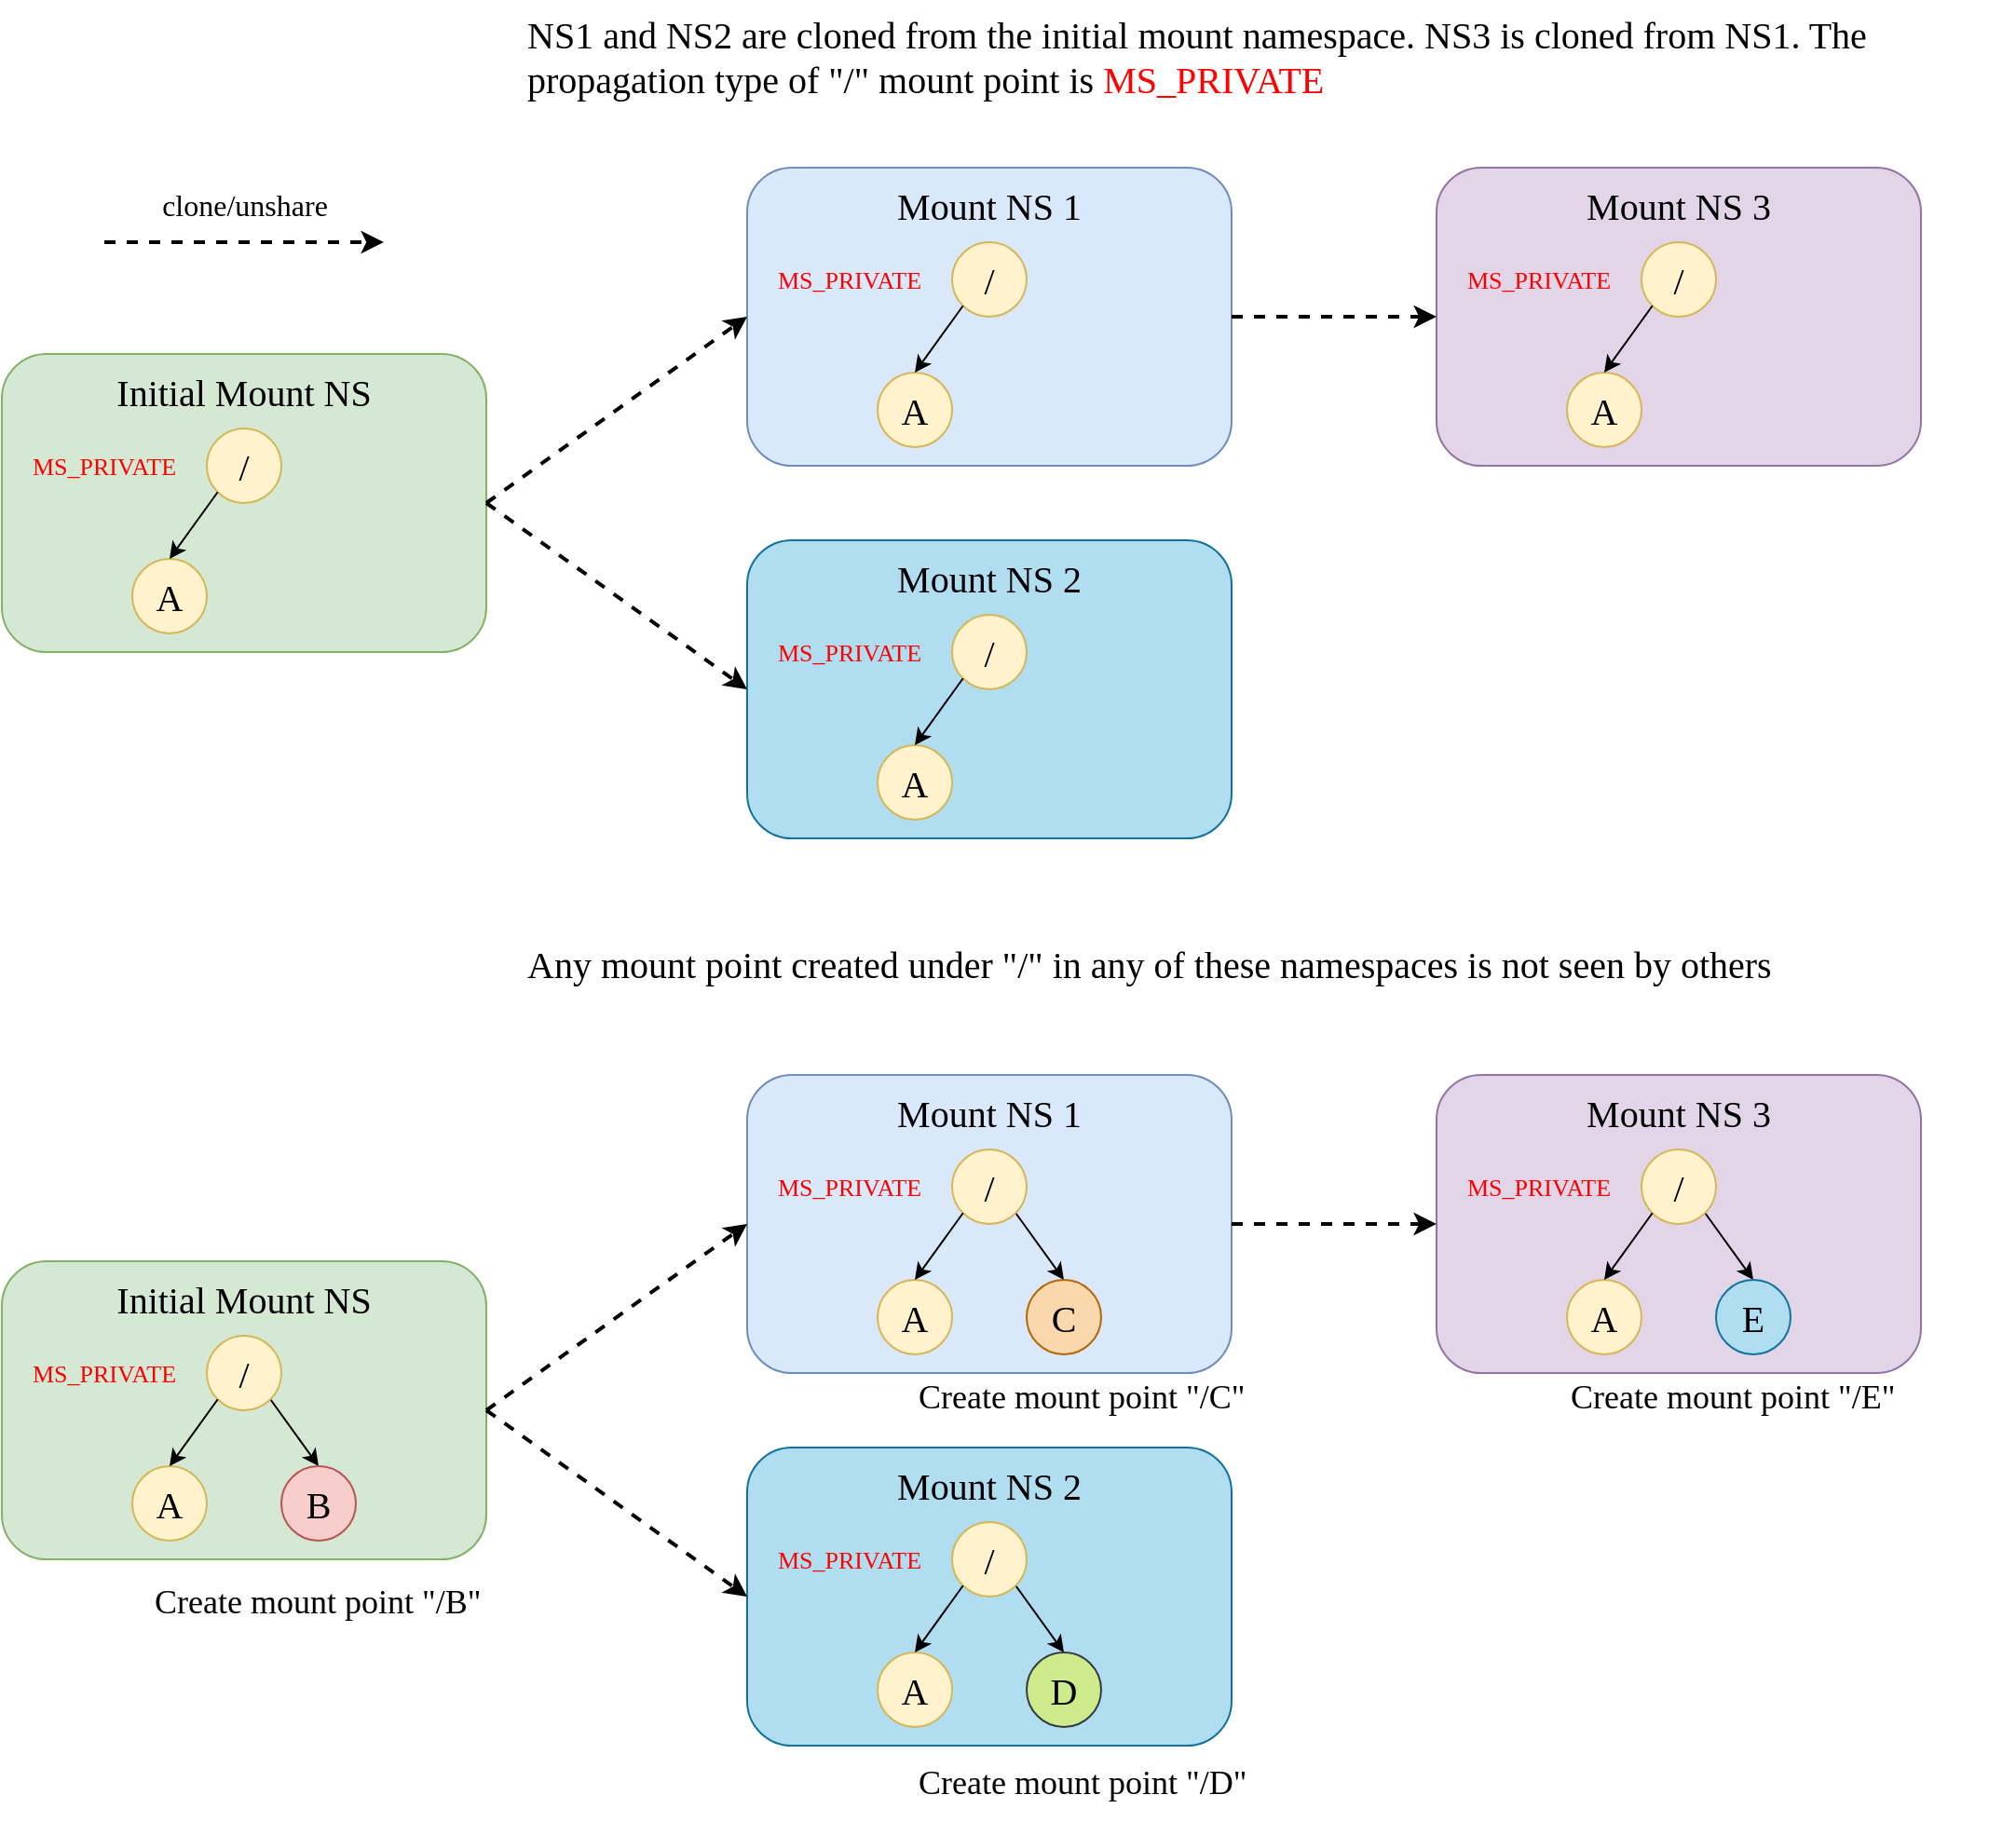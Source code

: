 <mxfile version="13.11.0" type="device"><diagram id="vsyCpUmFYyOn5HXznK9Y" name="Page-1"><mxGraphModel dx="1694" dy="2156" grid="1" gridSize="10" guides="1" tooltips="1" connect="1" arrows="1" fold="1" page="1" pageScale="1" pageWidth="850" pageHeight="1100" math="0" shadow="0"><root><mxCell id="0"/><mxCell id="1" parent="0"/><mxCell id="TiTzy4yh6e9hHp6rufc7-8" value="" style="endArrow=classic;html=1;strokeWidth=2;dashed=1;" parent="1" edge="1"><mxGeometry width="50" height="50" relative="1" as="geometry"><mxPoint x="115" y="60" as="sourcePoint"/><mxPoint x="265" y="60" as="targetPoint"/></mxGeometry></mxCell><mxCell id="TiTzy4yh6e9hHp6rufc7-9" value="&lt;font style=&quot;font-size: 16px&quot; face=&quot;Comic Sans MS&quot;&gt;clone/unshare&lt;/font&gt;" style="edgeLabel;html=1;align=center;verticalAlign=middle;resizable=0;points=[];" parent="TiTzy4yh6e9hHp6rufc7-8" vertex="1" connectable="0"><mxGeometry x="-0.309" y="3" relative="1" as="geometry"><mxPoint x="23" y="-17" as="offset"/></mxGeometry></mxCell><mxCell id="TiTzy4yh6e9hHp6rufc7-10" value="" style="group" parent="1" vertex="1" connectable="0"><mxGeometry x="60" y="120" width="260" height="160" as="geometry"/></mxCell><mxCell id="TiTzy4yh6e9hHp6rufc7-1" value="" style="rounded=1;whiteSpace=wrap;html=1;fillColor=#d5e8d4;strokeColor=#82b366;" parent="TiTzy4yh6e9hHp6rufc7-10" vertex="1"><mxGeometry width="260" height="160" as="geometry"/></mxCell><mxCell id="TiTzy4yh6e9hHp6rufc7-2" value="&lt;font style=&quot;font-size: 20px&quot; face=&quot;Comic Sans MS&quot;&gt;Initial Mount NS&lt;/font&gt;" style="text;html=1;strokeColor=none;fillColor=none;align=center;verticalAlign=middle;whiteSpace=wrap;rounded=0;" parent="TiTzy4yh6e9hHp6rufc7-10" vertex="1"><mxGeometry x="40" y="10" width="180" height="20" as="geometry"/></mxCell><mxCell id="TiTzy4yh6e9hHp6rufc7-4" value="&lt;font style=&quot;font-size: 20px&quot; face=&quot;Comic Sans MS&quot;&gt;/&lt;/font&gt;" style="ellipse;whiteSpace=wrap;html=1;aspect=fixed;fillColor=#fff2cc;strokeColor=#d6b656;" parent="TiTzy4yh6e9hHp6rufc7-10" vertex="1"><mxGeometry x="110" y="40" width="40" height="40" as="geometry"/></mxCell><mxCell id="TiTzy4yh6e9hHp6rufc7-5" value="&lt;font style=&quot;font-size: 20px&quot; face=&quot;Comic Sans MS&quot;&gt;A&lt;/font&gt;" style="ellipse;whiteSpace=wrap;html=1;aspect=fixed;fillColor=#fff2cc;strokeColor=#d6b656;" parent="TiTzy4yh6e9hHp6rufc7-10" vertex="1"><mxGeometry x="70" y="110" width="40" height="40" as="geometry"/></mxCell><mxCell id="TiTzy4yh6e9hHp6rufc7-6" style="rounded=0;orthogonalLoop=1;jettySize=auto;html=1;exitX=0;exitY=1;exitDx=0;exitDy=0;entryX=0.5;entryY=0;entryDx=0;entryDy=0;" parent="TiTzy4yh6e9hHp6rufc7-10" source="TiTzy4yh6e9hHp6rufc7-4" target="TiTzy4yh6e9hHp6rufc7-5" edge="1"><mxGeometry relative="1" as="geometry"/></mxCell><mxCell id="TiTzy4yh6e9hHp6rufc7-7" value="&lt;font style=&quot;font-size: 13px&quot; face=&quot;Comic Sans MS&quot; color=&quot;#ff0000&quot;&gt;MS_PRIVATE&lt;/font&gt;" style="text;html=1;strokeColor=none;fillColor=none;align=center;verticalAlign=middle;whiteSpace=wrap;rounded=0;" parent="TiTzy4yh6e9hHp6rufc7-10" vertex="1"><mxGeometry y="50" width="110" height="20" as="geometry"/></mxCell><mxCell id="TiTzy4yh6e9hHp6rufc7-11" value="" style="group" parent="1" vertex="1" connectable="0"><mxGeometry x="460" y="20" width="260" height="160" as="geometry"/></mxCell><mxCell id="TiTzy4yh6e9hHp6rufc7-12" value="" style="rounded=1;whiteSpace=wrap;html=1;fillColor=#dae8fc;strokeColor=#6c8ebf;" parent="TiTzy4yh6e9hHp6rufc7-11" vertex="1"><mxGeometry width="260" height="160" as="geometry"/></mxCell><mxCell id="TiTzy4yh6e9hHp6rufc7-13" value="&lt;font style=&quot;font-size: 20px&quot; face=&quot;Comic Sans MS&quot;&gt;Mount NS 1&lt;/font&gt;" style="text;html=1;strokeColor=none;fillColor=none;align=center;verticalAlign=middle;whiteSpace=wrap;rounded=0;" parent="TiTzy4yh6e9hHp6rufc7-11" vertex="1"><mxGeometry x="40" y="10" width="180" height="20" as="geometry"/></mxCell><mxCell id="TiTzy4yh6e9hHp6rufc7-14" value="&lt;font style=&quot;font-size: 20px&quot; face=&quot;Comic Sans MS&quot;&gt;/&lt;/font&gt;" style="ellipse;whiteSpace=wrap;html=1;aspect=fixed;fillColor=#fff2cc;strokeColor=#d6b656;" parent="TiTzy4yh6e9hHp6rufc7-11" vertex="1"><mxGeometry x="110" y="40" width="40" height="40" as="geometry"/></mxCell><mxCell id="TiTzy4yh6e9hHp6rufc7-15" value="&lt;font style=&quot;font-size: 20px&quot; face=&quot;Comic Sans MS&quot;&gt;A&lt;/font&gt;" style="ellipse;whiteSpace=wrap;html=1;aspect=fixed;fillColor=#fff2cc;strokeColor=#d6b656;" parent="TiTzy4yh6e9hHp6rufc7-11" vertex="1"><mxGeometry x="70" y="110" width="40" height="40" as="geometry"/></mxCell><mxCell id="TiTzy4yh6e9hHp6rufc7-16" style="rounded=0;orthogonalLoop=1;jettySize=auto;html=1;exitX=0;exitY=1;exitDx=0;exitDy=0;entryX=0.5;entryY=0;entryDx=0;entryDy=0;" parent="TiTzy4yh6e9hHp6rufc7-11" source="TiTzy4yh6e9hHp6rufc7-14" target="TiTzy4yh6e9hHp6rufc7-15" edge="1"><mxGeometry relative="1" as="geometry"/></mxCell><mxCell id="TiTzy4yh6e9hHp6rufc7-17" value="&lt;font style=&quot;font-size: 13px&quot; face=&quot;Comic Sans MS&quot; color=&quot;#ff0000&quot;&gt;MS_PRIVATE&lt;/font&gt;" style="text;html=1;strokeColor=none;fillColor=none;align=center;verticalAlign=middle;whiteSpace=wrap;rounded=0;" parent="TiTzy4yh6e9hHp6rufc7-11" vertex="1"><mxGeometry y="50" width="110" height="20" as="geometry"/></mxCell><mxCell id="TiTzy4yh6e9hHp6rufc7-18" style="edgeStyle=none;rounded=0;orthogonalLoop=1;jettySize=auto;html=1;exitX=1;exitY=0.5;exitDx=0;exitDy=0;entryX=0;entryY=0.5;entryDx=0;entryDy=0;dashed=1;strokeWidth=2;" parent="1" source="TiTzy4yh6e9hHp6rufc7-1" target="TiTzy4yh6e9hHp6rufc7-12" edge="1"><mxGeometry relative="1" as="geometry"/></mxCell><mxCell id="TiTzy4yh6e9hHp6rufc7-19" value="" style="group" parent="1" vertex="1" connectable="0"><mxGeometry x="460" y="220" width="260" height="160" as="geometry"/></mxCell><mxCell id="TiTzy4yh6e9hHp6rufc7-20" value="" style="rounded=1;whiteSpace=wrap;html=1;fillColor=#b1ddf0;strokeColor=#10739e;" parent="TiTzy4yh6e9hHp6rufc7-19" vertex="1"><mxGeometry width="260" height="160" as="geometry"/></mxCell><mxCell id="TiTzy4yh6e9hHp6rufc7-21" value="&lt;font style=&quot;font-size: 20px&quot; face=&quot;Comic Sans MS&quot;&gt;Mount NS 2&lt;/font&gt;" style="text;html=1;strokeColor=none;fillColor=none;align=center;verticalAlign=middle;whiteSpace=wrap;rounded=0;" parent="TiTzy4yh6e9hHp6rufc7-19" vertex="1"><mxGeometry x="40" y="10" width="180" height="20" as="geometry"/></mxCell><mxCell id="TiTzy4yh6e9hHp6rufc7-22" value="&lt;font style=&quot;font-size: 20px&quot; face=&quot;Comic Sans MS&quot;&gt;/&lt;/font&gt;" style="ellipse;whiteSpace=wrap;html=1;aspect=fixed;fillColor=#fff2cc;strokeColor=#d6b656;" parent="TiTzy4yh6e9hHp6rufc7-19" vertex="1"><mxGeometry x="110" y="40" width="40" height="40" as="geometry"/></mxCell><mxCell id="TiTzy4yh6e9hHp6rufc7-23" value="&lt;font style=&quot;font-size: 20px&quot; face=&quot;Comic Sans MS&quot;&gt;A&lt;/font&gt;" style="ellipse;whiteSpace=wrap;html=1;aspect=fixed;fillColor=#fff2cc;strokeColor=#d6b656;" parent="TiTzy4yh6e9hHp6rufc7-19" vertex="1"><mxGeometry x="70" y="110" width="40" height="40" as="geometry"/></mxCell><mxCell id="TiTzy4yh6e9hHp6rufc7-24" style="rounded=0;orthogonalLoop=1;jettySize=auto;html=1;exitX=0;exitY=1;exitDx=0;exitDy=0;entryX=0.5;entryY=0;entryDx=0;entryDy=0;" parent="TiTzy4yh6e9hHp6rufc7-19" source="TiTzy4yh6e9hHp6rufc7-22" target="TiTzy4yh6e9hHp6rufc7-23" edge="1"><mxGeometry relative="1" as="geometry"/></mxCell><mxCell id="TiTzy4yh6e9hHp6rufc7-25" value="&lt;span style=&quot;color: rgb(255 , 0 , 0) ; font-family: &amp;#34;comic sans ms&amp;#34; ; font-size: 13px&quot;&gt;MS_PRIVATE&lt;/span&gt;" style="text;html=1;strokeColor=none;fillColor=none;align=center;verticalAlign=middle;whiteSpace=wrap;rounded=0;" parent="TiTzy4yh6e9hHp6rufc7-19" vertex="1"><mxGeometry y="50" width="110" height="20" as="geometry"/></mxCell><mxCell id="TiTzy4yh6e9hHp6rufc7-26" style="edgeStyle=none;rounded=0;orthogonalLoop=1;jettySize=auto;html=1;exitX=1;exitY=0.5;exitDx=0;exitDy=0;entryX=0;entryY=0.5;entryDx=0;entryDy=0;dashed=1;strokeWidth=2;" parent="1" source="TiTzy4yh6e9hHp6rufc7-1" target="TiTzy4yh6e9hHp6rufc7-20" edge="1"><mxGeometry relative="1" as="geometry"/></mxCell><mxCell id="TiTzy4yh6e9hHp6rufc7-27" value="" style="group" parent="1" vertex="1" connectable="0"><mxGeometry x="830" y="20" width="260" height="160" as="geometry"/></mxCell><mxCell id="TiTzy4yh6e9hHp6rufc7-28" value="" style="rounded=1;whiteSpace=wrap;html=1;fillColor=#e1d5e7;strokeColor=#9673a6;" parent="TiTzy4yh6e9hHp6rufc7-27" vertex="1"><mxGeometry width="260" height="160" as="geometry"/></mxCell><mxCell id="TiTzy4yh6e9hHp6rufc7-29" value="&lt;font style=&quot;font-size: 20px&quot; face=&quot;Comic Sans MS&quot;&gt;Mount NS 3&lt;/font&gt;" style="text;html=1;strokeColor=none;fillColor=none;align=center;verticalAlign=middle;whiteSpace=wrap;rounded=0;" parent="TiTzy4yh6e9hHp6rufc7-27" vertex="1"><mxGeometry x="40" y="10" width="180" height="20" as="geometry"/></mxCell><mxCell id="TiTzy4yh6e9hHp6rufc7-30" value="&lt;font style=&quot;font-size: 20px&quot; face=&quot;Comic Sans MS&quot;&gt;/&lt;/font&gt;" style="ellipse;whiteSpace=wrap;html=1;aspect=fixed;fillColor=#fff2cc;strokeColor=#d6b656;" parent="TiTzy4yh6e9hHp6rufc7-27" vertex="1"><mxGeometry x="110" y="40" width="40" height="40" as="geometry"/></mxCell><mxCell id="TiTzy4yh6e9hHp6rufc7-31" value="&lt;font style=&quot;font-size: 20px&quot; face=&quot;Comic Sans MS&quot;&gt;A&lt;/font&gt;" style="ellipse;whiteSpace=wrap;html=1;aspect=fixed;fillColor=#fff2cc;strokeColor=#d6b656;" parent="TiTzy4yh6e9hHp6rufc7-27" vertex="1"><mxGeometry x="70" y="110" width="40" height="40" as="geometry"/></mxCell><mxCell id="TiTzy4yh6e9hHp6rufc7-32" style="rounded=0;orthogonalLoop=1;jettySize=auto;html=1;exitX=0;exitY=1;exitDx=0;exitDy=0;entryX=0.5;entryY=0;entryDx=0;entryDy=0;" parent="TiTzy4yh6e9hHp6rufc7-27" source="TiTzy4yh6e9hHp6rufc7-30" target="TiTzy4yh6e9hHp6rufc7-31" edge="1"><mxGeometry relative="1" as="geometry"/></mxCell><mxCell id="TiTzy4yh6e9hHp6rufc7-33" value="&lt;span style=&quot;color: rgb(255 , 0 , 0) ; font-family: &amp;#34;comic sans ms&amp;#34; ; font-size: 13px&quot;&gt;MS_PRIVATE&lt;/span&gt;" style="text;html=1;strokeColor=none;fillColor=none;align=center;verticalAlign=middle;whiteSpace=wrap;rounded=0;" parent="TiTzy4yh6e9hHp6rufc7-27" vertex="1"><mxGeometry y="50" width="110" height="20" as="geometry"/></mxCell><mxCell id="TiTzy4yh6e9hHp6rufc7-34" style="edgeStyle=none;rounded=0;orthogonalLoop=1;jettySize=auto;html=1;exitX=1;exitY=0.5;exitDx=0;exitDy=0;dashed=1;strokeWidth=2;" parent="1" source="TiTzy4yh6e9hHp6rufc7-12" target="TiTzy4yh6e9hHp6rufc7-28" edge="1"><mxGeometry relative="1" as="geometry"/></mxCell><mxCell id="TiTzy4yh6e9hHp6rufc7-35" value="&lt;font style=&quot;font-size: 20px&quot; face=&quot;Comic Sans MS&quot;&gt;NS1 and NS2 are cloned from the initial mount namespace. NS3 is cloned from NS1. The propagation type of &quot;/&quot; mount point is &lt;font color=&quot;#ff0000&quot;&gt;MS_PRIVATE&lt;br&gt;&lt;/font&gt;&lt;/font&gt;" style="text;html=1;strokeColor=none;fillColor=none;align=left;verticalAlign=middle;whiteSpace=wrap;rounded=0;" parent="1" vertex="1"><mxGeometry x="340" y="-70" width="790" height="60" as="geometry"/></mxCell><mxCell id="TiTzy4yh6e9hHp6rufc7-38" value="" style="group" parent="1" vertex="1" connectable="0"><mxGeometry x="60" y="607" width="260" height="160" as="geometry"/></mxCell><mxCell id="TiTzy4yh6e9hHp6rufc7-39" value="" style="rounded=1;whiteSpace=wrap;html=1;fillColor=#d5e8d4;strokeColor=#82b366;" parent="TiTzy4yh6e9hHp6rufc7-38" vertex="1"><mxGeometry width="260" height="160" as="geometry"/></mxCell><mxCell id="TiTzy4yh6e9hHp6rufc7-40" value="&lt;font style=&quot;font-size: 20px&quot; face=&quot;Comic Sans MS&quot;&gt;Initial Mount NS&lt;/font&gt;" style="text;html=1;strokeColor=none;fillColor=none;align=center;verticalAlign=middle;whiteSpace=wrap;rounded=0;" parent="TiTzy4yh6e9hHp6rufc7-38" vertex="1"><mxGeometry x="40" y="10" width="180" height="20" as="geometry"/></mxCell><mxCell id="TiTzy4yh6e9hHp6rufc7-71" style="edgeStyle=none;rounded=0;orthogonalLoop=1;jettySize=auto;html=1;exitX=1;exitY=1;exitDx=0;exitDy=0;entryX=0.5;entryY=0;entryDx=0;entryDy=0;strokeWidth=1;" parent="TiTzy4yh6e9hHp6rufc7-38" source="TiTzy4yh6e9hHp6rufc7-41" target="TiTzy4yh6e9hHp6rufc7-70" edge="1"><mxGeometry relative="1" as="geometry"/></mxCell><mxCell id="TiTzy4yh6e9hHp6rufc7-41" value="&lt;font style=&quot;font-size: 20px&quot; face=&quot;Comic Sans MS&quot;&gt;/&lt;/font&gt;" style="ellipse;whiteSpace=wrap;html=1;aspect=fixed;fillColor=#fff2cc;strokeColor=#d6b656;" parent="TiTzy4yh6e9hHp6rufc7-38" vertex="1"><mxGeometry x="110" y="40" width="40" height="40" as="geometry"/></mxCell><mxCell id="TiTzy4yh6e9hHp6rufc7-42" value="&lt;font style=&quot;font-size: 20px&quot; face=&quot;Comic Sans MS&quot;&gt;A&lt;/font&gt;" style="ellipse;whiteSpace=wrap;html=1;aspect=fixed;fillColor=#fff2cc;strokeColor=#d6b656;" parent="TiTzy4yh6e9hHp6rufc7-38" vertex="1"><mxGeometry x="70" y="110" width="40" height="40" as="geometry"/></mxCell><mxCell id="TiTzy4yh6e9hHp6rufc7-43" style="rounded=0;orthogonalLoop=1;jettySize=auto;html=1;exitX=0;exitY=1;exitDx=0;exitDy=0;entryX=0.5;entryY=0;entryDx=0;entryDy=0;" parent="TiTzy4yh6e9hHp6rufc7-38" source="TiTzy4yh6e9hHp6rufc7-41" target="TiTzy4yh6e9hHp6rufc7-42" edge="1"><mxGeometry relative="1" as="geometry"/></mxCell><mxCell id="TiTzy4yh6e9hHp6rufc7-44" value="&lt;span style=&quot;color: rgb(255 , 0 , 0) ; font-family: &amp;#34;comic sans ms&amp;#34; ; font-size: 13px&quot;&gt;MS_PRIVATE&lt;/span&gt;" style="text;html=1;strokeColor=none;fillColor=none;align=center;verticalAlign=middle;whiteSpace=wrap;rounded=0;" parent="TiTzy4yh6e9hHp6rufc7-38" vertex="1"><mxGeometry y="50" width="110" height="20" as="geometry"/></mxCell><mxCell id="TiTzy4yh6e9hHp6rufc7-70" value="&lt;font style=&quot;font-size: 20px&quot; face=&quot;Comic Sans MS&quot;&gt;B&lt;/font&gt;" style="ellipse;whiteSpace=wrap;html=1;aspect=fixed;fillColor=#f8cecc;strokeColor=#b85450;" parent="TiTzy4yh6e9hHp6rufc7-38" vertex="1"><mxGeometry x="150" y="110" width="40" height="40" as="geometry"/></mxCell><mxCell id="TiTzy4yh6e9hHp6rufc7-45" value="" style="group" parent="1" vertex="1" connectable="0"><mxGeometry x="460" y="507" width="260" height="160" as="geometry"/></mxCell><mxCell id="TiTzy4yh6e9hHp6rufc7-46" value="" style="rounded=1;whiteSpace=wrap;html=1;fillColor=#dae8fc;strokeColor=#6c8ebf;" parent="TiTzy4yh6e9hHp6rufc7-45" vertex="1"><mxGeometry width="260" height="160" as="geometry"/></mxCell><mxCell id="TiTzy4yh6e9hHp6rufc7-47" value="&lt;font style=&quot;font-size: 20px&quot; face=&quot;Comic Sans MS&quot;&gt;Mount NS 1&lt;/font&gt;" style="text;html=1;strokeColor=none;fillColor=none;align=center;verticalAlign=middle;whiteSpace=wrap;rounded=0;" parent="TiTzy4yh6e9hHp6rufc7-45" vertex="1"><mxGeometry x="40" y="10" width="180" height="20" as="geometry"/></mxCell><mxCell id="TiTzy4yh6e9hHp6rufc7-75" style="edgeStyle=none;rounded=0;orthogonalLoop=1;jettySize=auto;html=1;exitX=1;exitY=1;exitDx=0;exitDy=0;entryX=0.5;entryY=0;entryDx=0;entryDy=0;strokeWidth=1;" parent="TiTzy4yh6e9hHp6rufc7-45" source="TiTzy4yh6e9hHp6rufc7-48" target="TiTzy4yh6e9hHp6rufc7-74" edge="1"><mxGeometry relative="1" as="geometry"/></mxCell><mxCell id="TiTzy4yh6e9hHp6rufc7-48" value="&lt;font style=&quot;font-size: 20px&quot; face=&quot;Comic Sans MS&quot;&gt;/&lt;/font&gt;" style="ellipse;whiteSpace=wrap;html=1;aspect=fixed;fillColor=#fff2cc;strokeColor=#d6b656;" parent="TiTzy4yh6e9hHp6rufc7-45" vertex="1"><mxGeometry x="110" y="40" width="40" height="40" as="geometry"/></mxCell><mxCell id="TiTzy4yh6e9hHp6rufc7-49" value="&lt;font style=&quot;font-size: 20px&quot; face=&quot;Comic Sans MS&quot;&gt;A&lt;/font&gt;" style="ellipse;whiteSpace=wrap;html=1;aspect=fixed;fillColor=#fff2cc;strokeColor=#d6b656;" parent="TiTzy4yh6e9hHp6rufc7-45" vertex="1"><mxGeometry x="70" y="110" width="40" height="40" as="geometry"/></mxCell><mxCell id="TiTzy4yh6e9hHp6rufc7-50" style="rounded=0;orthogonalLoop=1;jettySize=auto;html=1;exitX=0;exitY=1;exitDx=0;exitDy=0;entryX=0.5;entryY=0;entryDx=0;entryDy=0;" parent="TiTzy4yh6e9hHp6rufc7-45" source="TiTzy4yh6e9hHp6rufc7-48" target="TiTzy4yh6e9hHp6rufc7-49" edge="1"><mxGeometry relative="1" as="geometry"/></mxCell><mxCell id="TiTzy4yh6e9hHp6rufc7-51" value="&lt;span style=&quot;color: rgb(255 , 0 , 0) ; font-family: &amp;#34;comic sans ms&amp;#34; ; font-size: 13px&quot;&gt;MS_PRIVATE&lt;/span&gt;" style="text;html=1;strokeColor=none;fillColor=none;align=center;verticalAlign=middle;whiteSpace=wrap;rounded=0;" parent="TiTzy4yh6e9hHp6rufc7-45" vertex="1"><mxGeometry y="50" width="110" height="20" as="geometry"/></mxCell><mxCell id="TiTzy4yh6e9hHp6rufc7-74" value="&lt;font style=&quot;font-size: 20px&quot; face=&quot;Comic Sans MS&quot;&gt;C&lt;/font&gt;" style="ellipse;whiteSpace=wrap;html=1;aspect=fixed;fillColor=#fad7ac;strokeColor=#b46504;" parent="TiTzy4yh6e9hHp6rufc7-45" vertex="1"><mxGeometry x="150" y="110" width="40" height="40" as="geometry"/></mxCell><mxCell id="TiTzy4yh6e9hHp6rufc7-52" style="edgeStyle=none;rounded=0;orthogonalLoop=1;jettySize=auto;html=1;exitX=1;exitY=0.5;exitDx=0;exitDy=0;entryX=0;entryY=0.5;entryDx=0;entryDy=0;dashed=1;strokeWidth=2;" parent="1" source="TiTzy4yh6e9hHp6rufc7-39" target="TiTzy4yh6e9hHp6rufc7-46" edge="1"><mxGeometry relative="1" as="geometry"/></mxCell><mxCell id="TiTzy4yh6e9hHp6rufc7-53" value="" style="group" parent="1" vertex="1" connectable="0"><mxGeometry x="460" y="707" width="260" height="160" as="geometry"/></mxCell><mxCell id="TiTzy4yh6e9hHp6rufc7-54" value="" style="rounded=1;whiteSpace=wrap;html=1;fillColor=#b1ddf0;strokeColor=#10739e;" parent="TiTzy4yh6e9hHp6rufc7-53" vertex="1"><mxGeometry width="260" height="160" as="geometry"/></mxCell><mxCell id="TiTzy4yh6e9hHp6rufc7-55" value="&lt;font style=&quot;font-size: 20px&quot; face=&quot;Comic Sans MS&quot;&gt;Mount NS 2&lt;/font&gt;" style="text;html=1;strokeColor=none;fillColor=none;align=center;verticalAlign=middle;whiteSpace=wrap;rounded=0;" parent="TiTzy4yh6e9hHp6rufc7-53" vertex="1"><mxGeometry x="40" y="10" width="180" height="20" as="geometry"/></mxCell><mxCell id="TiTzy4yh6e9hHp6rufc7-77" style="edgeStyle=none;rounded=0;orthogonalLoop=1;jettySize=auto;html=1;exitX=1;exitY=1;exitDx=0;exitDy=0;entryX=0.5;entryY=0;entryDx=0;entryDy=0;strokeWidth=1;" parent="TiTzy4yh6e9hHp6rufc7-53" source="TiTzy4yh6e9hHp6rufc7-56" target="TiTzy4yh6e9hHp6rufc7-76" edge="1"><mxGeometry relative="1" as="geometry"/></mxCell><mxCell id="TiTzy4yh6e9hHp6rufc7-56" value="&lt;font style=&quot;font-size: 20px&quot; face=&quot;Comic Sans MS&quot;&gt;/&lt;/font&gt;" style="ellipse;whiteSpace=wrap;html=1;aspect=fixed;fillColor=#fff2cc;strokeColor=#d6b656;" parent="TiTzy4yh6e9hHp6rufc7-53" vertex="1"><mxGeometry x="110" y="40" width="40" height="40" as="geometry"/></mxCell><mxCell id="TiTzy4yh6e9hHp6rufc7-57" value="&lt;font style=&quot;font-size: 20px&quot; face=&quot;Comic Sans MS&quot;&gt;A&lt;/font&gt;" style="ellipse;whiteSpace=wrap;html=1;aspect=fixed;fillColor=#fff2cc;strokeColor=#d6b656;" parent="TiTzy4yh6e9hHp6rufc7-53" vertex="1"><mxGeometry x="70" y="110" width="40" height="40" as="geometry"/></mxCell><mxCell id="TiTzy4yh6e9hHp6rufc7-58" style="rounded=0;orthogonalLoop=1;jettySize=auto;html=1;exitX=0;exitY=1;exitDx=0;exitDy=0;entryX=0.5;entryY=0;entryDx=0;entryDy=0;" parent="TiTzy4yh6e9hHp6rufc7-53" source="TiTzy4yh6e9hHp6rufc7-56" target="TiTzy4yh6e9hHp6rufc7-57" edge="1"><mxGeometry relative="1" as="geometry"/></mxCell><mxCell id="TiTzy4yh6e9hHp6rufc7-59" value="&lt;span style=&quot;color: rgb(255 , 0 , 0) ; font-family: &amp;#34;comic sans ms&amp;#34; ; font-size: 13px&quot;&gt;MS_PRIVATE&lt;/span&gt;" style="text;html=1;strokeColor=none;fillColor=none;align=center;verticalAlign=middle;whiteSpace=wrap;rounded=0;" parent="TiTzy4yh6e9hHp6rufc7-53" vertex="1"><mxGeometry y="50" width="110" height="20" as="geometry"/></mxCell><mxCell id="TiTzy4yh6e9hHp6rufc7-76" value="&lt;font style=&quot;font-size: 20px&quot; face=&quot;Comic Sans MS&quot;&gt;D&lt;/font&gt;" style="ellipse;whiteSpace=wrap;html=1;aspect=fixed;fillColor=#cdeb8b;strokeColor=#36393d;" parent="TiTzy4yh6e9hHp6rufc7-53" vertex="1"><mxGeometry x="150" y="110" width="40" height="40" as="geometry"/></mxCell><mxCell id="TiTzy4yh6e9hHp6rufc7-60" style="edgeStyle=none;rounded=0;orthogonalLoop=1;jettySize=auto;html=1;exitX=1;exitY=0.5;exitDx=0;exitDy=0;entryX=0;entryY=0.5;entryDx=0;entryDy=0;dashed=1;strokeWidth=2;" parent="1" source="TiTzy4yh6e9hHp6rufc7-39" target="TiTzy4yh6e9hHp6rufc7-54" edge="1"><mxGeometry relative="1" as="geometry"/></mxCell><mxCell id="TiTzy4yh6e9hHp6rufc7-61" value="" style="group" parent="1" vertex="1" connectable="0"><mxGeometry x="830" y="507" width="260" height="160" as="geometry"/></mxCell><mxCell id="TiTzy4yh6e9hHp6rufc7-62" value="" style="rounded=1;whiteSpace=wrap;html=1;fillColor=#e1d5e7;strokeColor=#9673a6;" parent="TiTzy4yh6e9hHp6rufc7-61" vertex="1"><mxGeometry width="260" height="160" as="geometry"/></mxCell><mxCell id="TiTzy4yh6e9hHp6rufc7-63" value="&lt;font style=&quot;font-size: 20px&quot; face=&quot;Comic Sans MS&quot;&gt;Mount NS 3&lt;/font&gt;" style="text;html=1;strokeColor=none;fillColor=none;align=center;verticalAlign=middle;whiteSpace=wrap;rounded=0;" parent="TiTzy4yh6e9hHp6rufc7-61" vertex="1"><mxGeometry x="40" y="10" width="180" height="20" as="geometry"/></mxCell><mxCell id="TiTzy4yh6e9hHp6rufc7-79" style="edgeStyle=none;rounded=0;orthogonalLoop=1;jettySize=auto;html=1;exitX=1;exitY=1;exitDx=0;exitDy=0;entryX=0.5;entryY=0;entryDx=0;entryDy=0;strokeWidth=1;" parent="TiTzy4yh6e9hHp6rufc7-61" source="TiTzy4yh6e9hHp6rufc7-64" target="TiTzy4yh6e9hHp6rufc7-78" edge="1"><mxGeometry relative="1" as="geometry"/></mxCell><mxCell id="TiTzy4yh6e9hHp6rufc7-64" value="&lt;font style=&quot;font-size: 20px&quot; face=&quot;Comic Sans MS&quot;&gt;/&lt;/font&gt;" style="ellipse;whiteSpace=wrap;html=1;aspect=fixed;fillColor=#fff2cc;strokeColor=#d6b656;" parent="TiTzy4yh6e9hHp6rufc7-61" vertex="1"><mxGeometry x="110" y="40" width="40" height="40" as="geometry"/></mxCell><mxCell id="TiTzy4yh6e9hHp6rufc7-65" value="&lt;font style=&quot;font-size: 20px&quot; face=&quot;Comic Sans MS&quot;&gt;A&lt;/font&gt;" style="ellipse;whiteSpace=wrap;html=1;aspect=fixed;fillColor=#fff2cc;strokeColor=#d6b656;" parent="TiTzy4yh6e9hHp6rufc7-61" vertex="1"><mxGeometry x="70" y="110" width="40" height="40" as="geometry"/></mxCell><mxCell id="TiTzy4yh6e9hHp6rufc7-66" style="rounded=0;orthogonalLoop=1;jettySize=auto;html=1;exitX=0;exitY=1;exitDx=0;exitDy=0;entryX=0.5;entryY=0;entryDx=0;entryDy=0;" parent="TiTzy4yh6e9hHp6rufc7-61" source="TiTzy4yh6e9hHp6rufc7-64" target="TiTzy4yh6e9hHp6rufc7-65" edge="1"><mxGeometry relative="1" as="geometry"/></mxCell><mxCell id="TiTzy4yh6e9hHp6rufc7-67" value="&lt;span style=&quot;color: rgb(255 , 0 , 0) ; font-family: &amp;#34;comic sans ms&amp;#34; ; font-size: 13px&quot;&gt;MS_PRIVATE&lt;/span&gt;" style="text;html=1;strokeColor=none;fillColor=none;align=center;verticalAlign=middle;whiteSpace=wrap;rounded=0;" parent="TiTzy4yh6e9hHp6rufc7-61" vertex="1"><mxGeometry y="50" width="110" height="20" as="geometry"/></mxCell><mxCell id="TiTzy4yh6e9hHp6rufc7-78" value="&lt;font style=&quot;font-size: 20px&quot; face=&quot;Comic Sans MS&quot;&gt;E&lt;/font&gt;" style="ellipse;whiteSpace=wrap;html=1;aspect=fixed;fillColor=#b1ddf0;strokeColor=#10739e;" parent="TiTzy4yh6e9hHp6rufc7-61" vertex="1"><mxGeometry x="150" y="110" width="40" height="40" as="geometry"/></mxCell><mxCell id="TiTzy4yh6e9hHp6rufc7-68" style="edgeStyle=none;rounded=0;orthogonalLoop=1;jettySize=auto;html=1;exitX=1;exitY=0.5;exitDx=0;exitDy=0;dashed=1;strokeWidth=2;" parent="1" source="TiTzy4yh6e9hHp6rufc7-46" target="TiTzy4yh6e9hHp6rufc7-62" edge="1"><mxGeometry relative="1" as="geometry"/></mxCell><mxCell id="TiTzy4yh6e9hHp6rufc7-69" value="&lt;font face=&quot;Comic Sans MS&quot;&gt;&lt;span style=&quot;font-size: 20px&quot;&gt;Any mount point created under &quot;/&quot; in any of these namespaces is not seen by others&lt;/span&gt;&lt;/font&gt;" style="text;html=1;strokeColor=none;fillColor=none;align=left;verticalAlign=middle;whiteSpace=wrap;rounded=0;" parent="1" vertex="1"><mxGeometry x="340" y="417" width="800" height="60" as="geometry"/></mxCell><mxCell id="TiTzy4yh6e9hHp6rufc7-72" value="&lt;font face=&quot;Comic Sans MS&quot; style=&quot;font-size: 18px&quot;&gt;Create mount point &quot;/B&quot;&lt;/font&gt;" style="text;html=1;strokeColor=none;fillColor=none;align=left;verticalAlign=middle;whiteSpace=wrap;rounded=0;" parent="1" vertex="1"><mxGeometry x="140" y="770" width="210" height="40" as="geometry"/></mxCell><mxCell id="7kl-OH8qoHrijqOzojrd-1" value="&lt;font face=&quot;Comic Sans MS&quot; style=&quot;font-size: 18px&quot;&gt;Create mount point &quot;/C&quot;&lt;/font&gt;" style="text;html=1;strokeColor=none;fillColor=none;align=left;verticalAlign=middle;whiteSpace=wrap;rounded=0;" vertex="1" parent="1"><mxGeometry x="550" y="660" width="210" height="40" as="geometry"/></mxCell><mxCell id="7kl-OH8qoHrijqOzojrd-2" value="&lt;font face=&quot;Comic Sans MS&quot; style=&quot;font-size: 18px&quot;&gt;Create mount point &quot;/D&quot;&lt;/font&gt;" style="text;html=1;strokeColor=none;fillColor=none;align=left;verticalAlign=middle;whiteSpace=wrap;rounded=0;" vertex="1" parent="1"><mxGeometry x="550" y="867" width="210" height="40" as="geometry"/></mxCell><mxCell id="7kl-OH8qoHrijqOzojrd-3" value="&lt;font face=&quot;Comic Sans MS&quot; style=&quot;font-size: 18px&quot;&gt;Create mount point &quot;/E&quot;&lt;/font&gt;" style="text;html=1;strokeColor=none;fillColor=none;align=left;verticalAlign=middle;whiteSpace=wrap;rounded=0;" vertex="1" parent="1"><mxGeometry x="900" y="660" width="210" height="40" as="geometry"/></mxCell></root></mxGraphModel></diagram></mxfile>